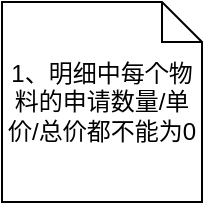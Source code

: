 <mxfile version="22.1.3" type="github">
  <diagram name="第 1 页" id="5fXoOFTsolpHIbZ1TO_L">
    <mxGraphModel dx="1461" dy="737" grid="1" gridSize="10" guides="1" tooltips="1" connect="1" arrows="1" fold="1" page="1" pageScale="1" pageWidth="827" pageHeight="1169" math="0" shadow="0">
      <root>
        <mxCell id="0" />
        <mxCell id="1" parent="0" />
        <mxCell id="Rc72pF7vDM-TfxJGRlKb-2" value="1、明细中每个物料的申请数量/单价/总价都不能为0" style="shape=note;size=20;whiteSpace=wrap;html=1;" vertex="1" parent="1">
          <mxGeometry x="40" y="290" width="100" height="100" as="geometry" />
        </mxCell>
      </root>
    </mxGraphModel>
  </diagram>
</mxfile>
